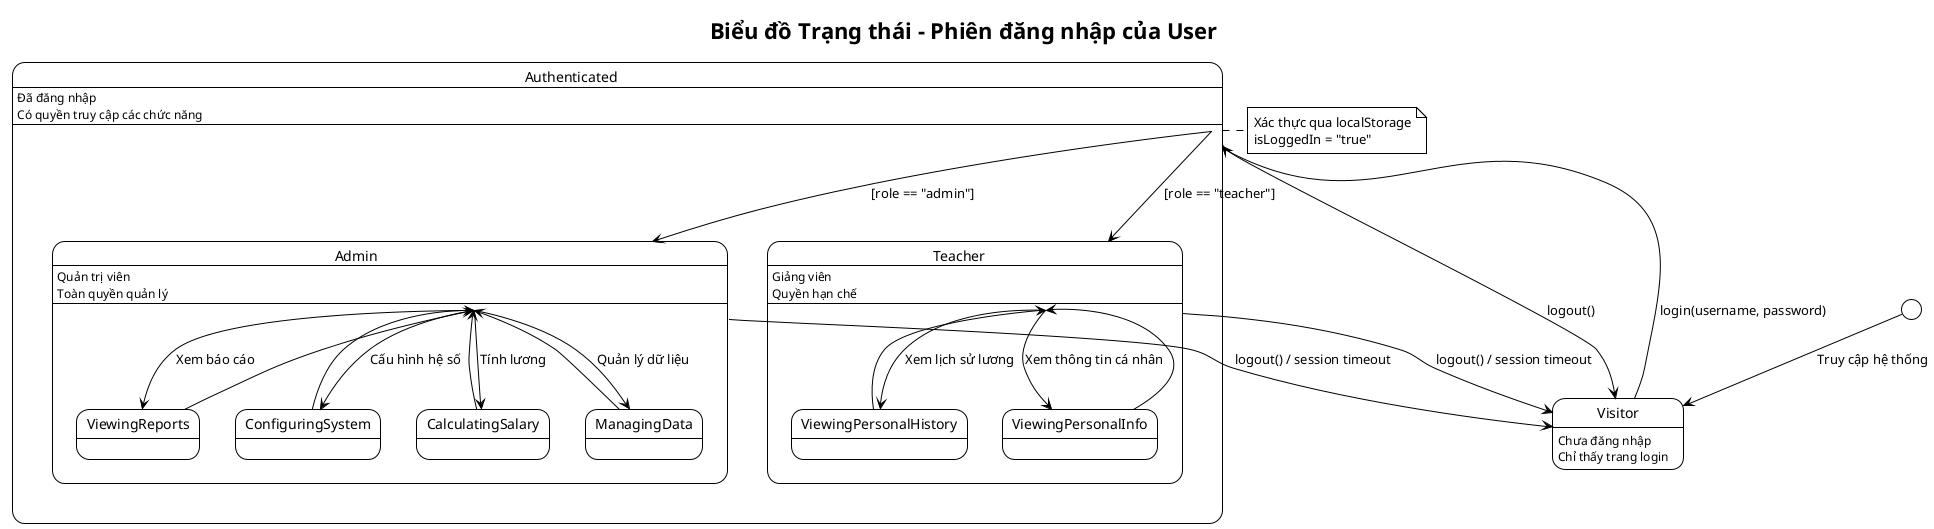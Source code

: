 @startuml State_Diagram_User_Session
!theme plain

title Biểu đồ Trạng thái - Phiên đăng nhập của User

[*] --> Visitor : Truy cập hệ thống

state Visitor {
  Visitor : Chưa đăng nhập
  Visitor : Chỉ thấy trang login
}

state Authenticated {
  Authenticated : Đã đăng nhập
  Authenticated : Có quyền truy cập các chức năng
  
  state Admin {
    Admin : Quản trị viên
    Admin : Toàn quyền quản lý
    
    Admin --> ManagingData : Quản lý dữ liệu
    Admin --> ConfiguringSystem : Cấu hình hệ số
    Admin --> CalculatingSalary : Tính lương
    Admin --> ViewingReports : Xem báo cáo
    
    ManagingData --> Admin
    ConfiguringSystem --> Admin  
    CalculatingSalary --> Admin
    ViewingReports --> Admin
  }
  
  state Teacher {
    Teacher : Giảng viên
    Teacher : Quyền hạn chế
    
    Teacher --> ViewingPersonalInfo : Xem thông tin cá nhân
    Teacher --> ViewingPersonalHistory : Xem lịch sử lương
    
    ViewingPersonalInfo --> Teacher
    ViewingPersonalHistory --> Teacher
  }
}

Visitor --> Authenticated : login(username, password)
Authenticated --> Admin : [role == "admin"]
Authenticated --> Teacher : [role == "teacher"]

Authenticated --> Visitor : logout()
Admin --> Visitor : logout() / session timeout
Teacher --> Visitor : logout() / session timeout

note right of Authenticated
  Xác thực qua localStorage
  isLoggedIn = "true"
end note

@enduml